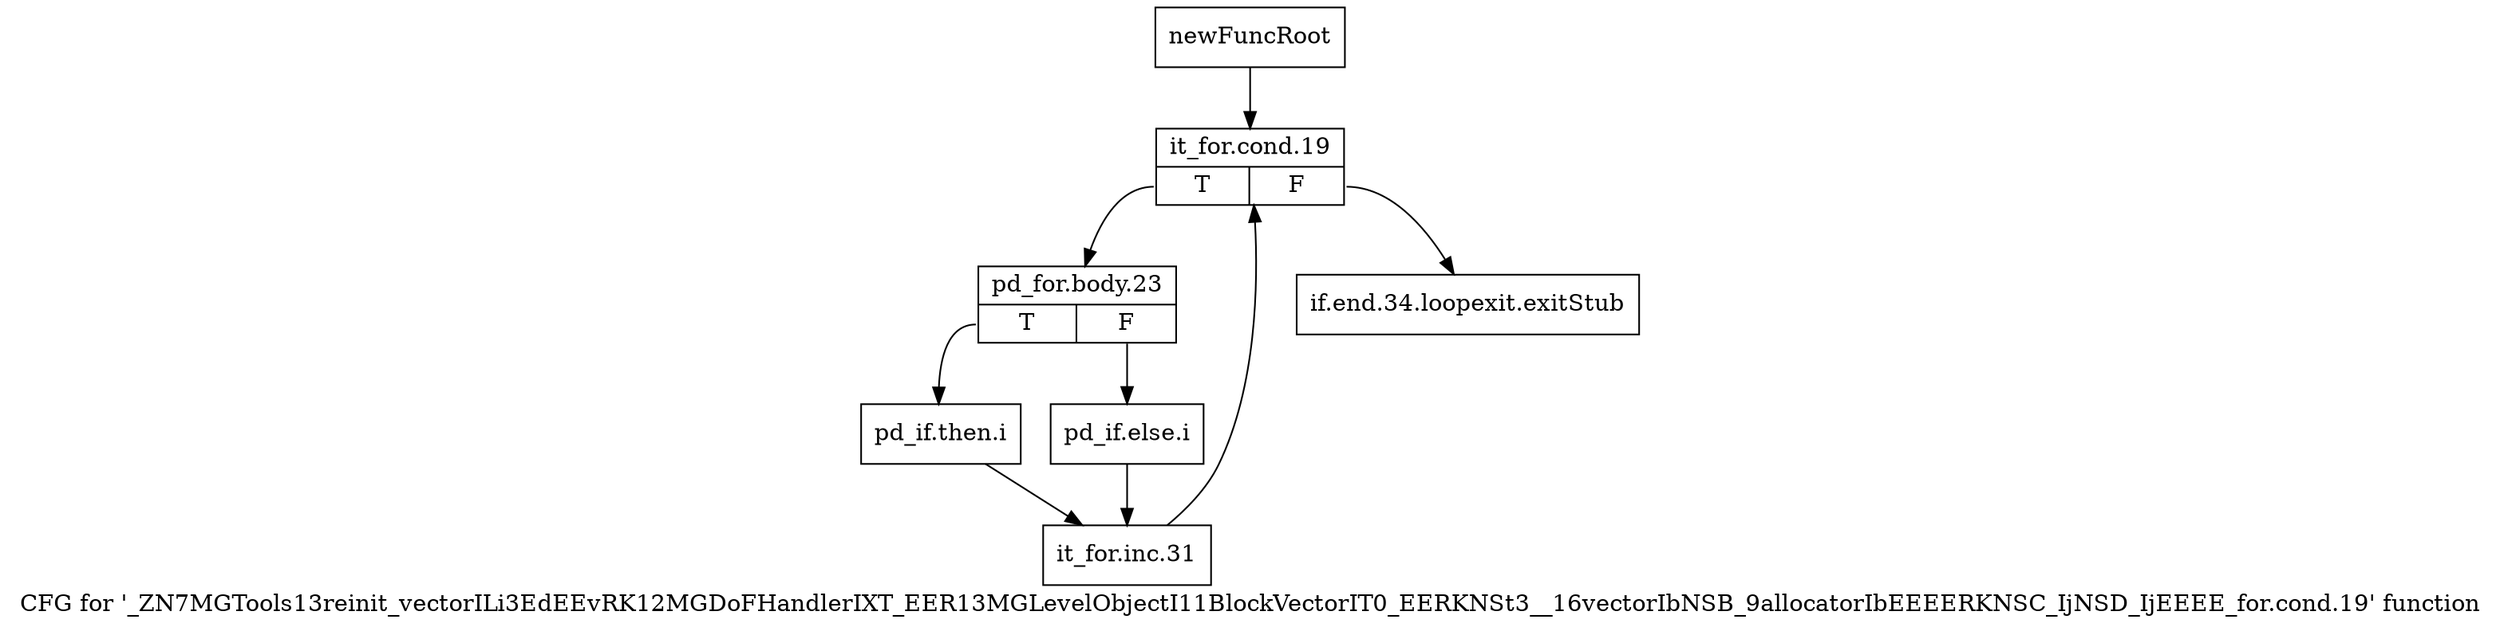 digraph "CFG for '_ZN7MGTools13reinit_vectorILi3EdEEvRK12MGDoFHandlerIXT_EER13MGLevelObjectI11BlockVectorIT0_EERKNSt3__16vectorIbNSB_9allocatorIbEEEERKNSC_IjNSD_IjEEEE_for.cond.19' function" {
	label="CFG for '_ZN7MGTools13reinit_vectorILi3EdEEvRK12MGDoFHandlerIXT_EER13MGLevelObjectI11BlockVectorIT0_EERKNSt3__16vectorIbNSB_9allocatorIbEEEERKNSC_IjNSD_IjEEEE_for.cond.19' function";

	Node0x952a380 [shape=record,label="{newFuncRoot}"];
	Node0x952a380 -> Node0x952a420;
	Node0x952a3d0 [shape=record,label="{if.end.34.loopexit.exitStub}"];
	Node0x952a420 [shape=record,label="{it_for.cond.19|{<s0>T|<s1>F}}"];
	Node0x952a420:s0 -> Node0x952a470;
	Node0x952a420:s1 -> Node0x952a3d0;
	Node0x952a470 [shape=record,label="{pd_for.body.23|{<s0>T|<s1>F}}"];
	Node0x952a470:s0 -> Node0x952a510;
	Node0x952a470:s1 -> Node0x952a4c0;
	Node0x952a4c0 [shape=record,label="{pd_if.else.i}"];
	Node0x952a4c0 -> Node0x952a560;
	Node0x952a510 [shape=record,label="{pd_if.then.i}"];
	Node0x952a510 -> Node0x952a560;
	Node0x952a560 [shape=record,label="{it_for.inc.31}"];
	Node0x952a560 -> Node0x952a420;
}
